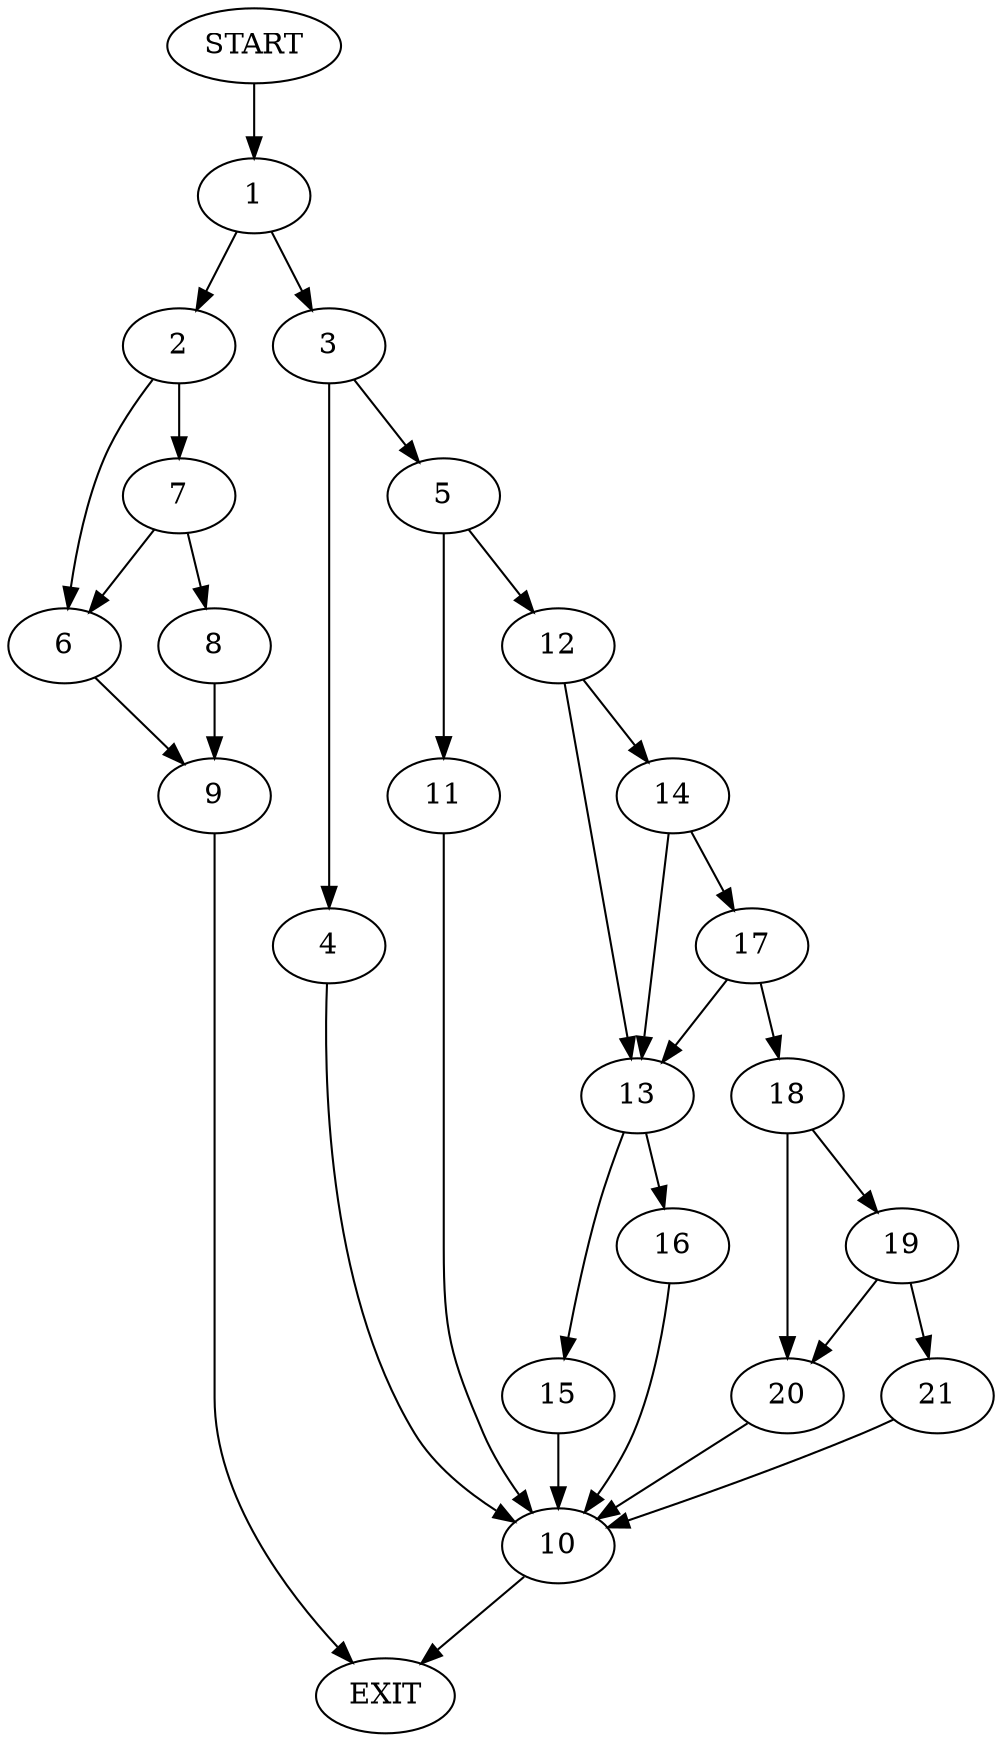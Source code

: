 digraph {
0 [label="START"]
22 [label="EXIT"]
0 -> 1
1 -> 2
1 -> 3
3 -> 4
3 -> 5
2 -> 6
2 -> 7
7 -> 6
7 -> 8
6 -> 9
8 -> 9
9 -> 22
4 -> 10
5 -> 11
5 -> 12
10 -> 22
11 -> 10
12 -> 13
12 -> 14
13 -> 15
13 -> 16
14 -> 13
14 -> 17
17 -> 13
17 -> 18
18 -> 19
18 -> 20
19 -> 21
19 -> 20
20 -> 10
21 -> 10
15 -> 10
16 -> 10
}
